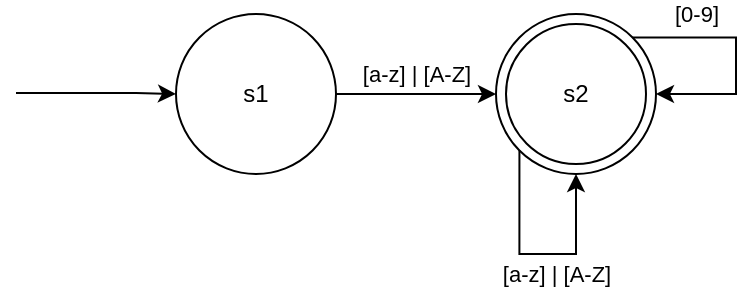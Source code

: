 <mxfile version="15.4.0" type="device"><diagram id="icQinAOudHwJrvCfe-O0" name="Página-1"><mxGraphModel dx="852" dy="494" grid="1" gridSize="10" guides="1" tooltips="1" connect="1" arrows="1" fold="1" page="1" pageScale="1" pageWidth="850" pageHeight="1100" math="0" shadow="0"><root><mxCell id="0"/><mxCell id="1" parent="0"/><mxCell id="n1CUsvNxfNGfh3z-0umE-1" value="[a-z] | [A-Z]" style="edgeStyle=orthogonalEdgeStyle;rounded=0;orthogonalLoop=1;jettySize=auto;html=1;exitX=1;exitY=0.5;exitDx=0;exitDy=0;entryX=0;entryY=0.5;entryDx=0;entryDy=0;" parent="1" source="n1CUsvNxfNGfh3z-0umE-2" target="n1CUsvNxfNGfh3z-0umE-4" edge="1"><mxGeometry y="10" relative="1" as="geometry"><mxPoint as="offset"/></mxGeometry></mxCell><mxCell id="n1CUsvNxfNGfh3z-0umE-2" value="s1" style="ellipse;whiteSpace=wrap;html=1;aspect=fixed;" parent="1" vertex="1"><mxGeometry x="160" y="240" width="80" height="80" as="geometry"/></mxCell><mxCell id="n1CUsvNxfNGfh3z-0umE-4" value="" style="ellipse;whiteSpace=wrap;html=1;aspect=fixed;" parent="1" vertex="1"><mxGeometry x="320" y="240" width="80" height="80" as="geometry"/></mxCell><mxCell id="n1CUsvNxfNGfh3z-0umE-3" value="s2" style="ellipse;whiteSpace=wrap;html=1;aspect=fixed;" parent="1" vertex="1"><mxGeometry x="325" y="245" width="70" height="70" as="geometry"/></mxCell><mxCell id="n1CUsvNxfNGfh3z-0umE-7" value="[a-z] | [A-Z]" style="edgeStyle=orthogonalEdgeStyle;rounded=0;orthogonalLoop=1;jettySize=auto;html=1;exitX=0;exitY=1;exitDx=0;exitDy=0;entryX=0.5;entryY=1;entryDx=0;entryDy=0;" parent="1" source="n1CUsvNxfNGfh3z-0umE-4" target="n1CUsvNxfNGfh3z-0umE-4" edge="1"><mxGeometry x="0.167" y="-10" relative="1" as="geometry"><Array as="points"><mxPoint x="332" y="360"/><mxPoint x="360" y="360"/></Array><mxPoint as="offset"/></mxGeometry></mxCell><mxCell id="n1CUsvNxfNGfh3z-0umE-8" value="[0-9]" style="edgeStyle=orthogonalEdgeStyle;rounded=0;orthogonalLoop=1;jettySize=auto;html=1;exitX=1;exitY=0;exitDx=0;exitDy=0;entryX=1;entryY=0.5;entryDx=0;entryDy=0;" parent="1" source="n1CUsvNxfNGfh3z-0umE-4" target="n1CUsvNxfNGfh3z-0umE-4" edge="1"><mxGeometry x="-0.471" y="12" relative="1" as="geometry"><Array as="points"><mxPoint x="440" y="252"/><mxPoint x="440" y="280"/></Array><mxPoint as="offset"/></mxGeometry></mxCell><mxCell id="cvZ5sv_FL8S1QEx5pL_--1" value="" style="edgeStyle=orthogonalEdgeStyle;rounded=0;orthogonalLoop=1;jettySize=auto;html=1;exitX=1;exitY=0.5;exitDx=0;exitDy=0;" parent="1" edge="1"><mxGeometry y="20" relative="1" as="geometry"><mxPoint as="offset"/><mxPoint x="80" y="279.5" as="sourcePoint"/><mxPoint x="160" y="280" as="targetPoint"/><Array as="points"><mxPoint x="140" y="280"/><mxPoint x="140" y="280"/></Array></mxGeometry></mxCell></root></mxGraphModel></diagram></mxfile>